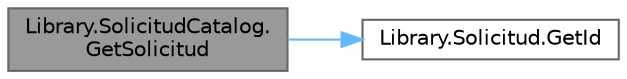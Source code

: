 digraph "Library.SolicitudCatalog.GetSolicitud"
{
 // INTERACTIVE_SVG=YES
 // LATEX_PDF_SIZE
  bgcolor="transparent";
  edge [fontname=Helvetica,fontsize=10,labelfontname=Helvetica,labelfontsize=10];
  node [fontname=Helvetica,fontsize=10,shape=box,height=0.2,width=0.4];
  rankdir="LR";
  Node1 [label="Library.SolicitudCatalog.\lGetSolicitud",height=0.2,width=0.4,color="gray40", fillcolor="grey60", style="filled", fontcolor="black",tooltip="Método para obtener una solicitud por id"];
  Node1 -> Node2 [color="steelblue1",style="solid"];
  Node2 [label="Library.Solicitud.GetId",height=0.2,width=0.4,color="grey40", fillcolor="white", style="filled",URL="$classLibrary_1_1Solicitud.html#ab9187247666d0ece299b2eae8d4bb91c",tooltip="Método para obtener el id de una Solicitud."];
}
